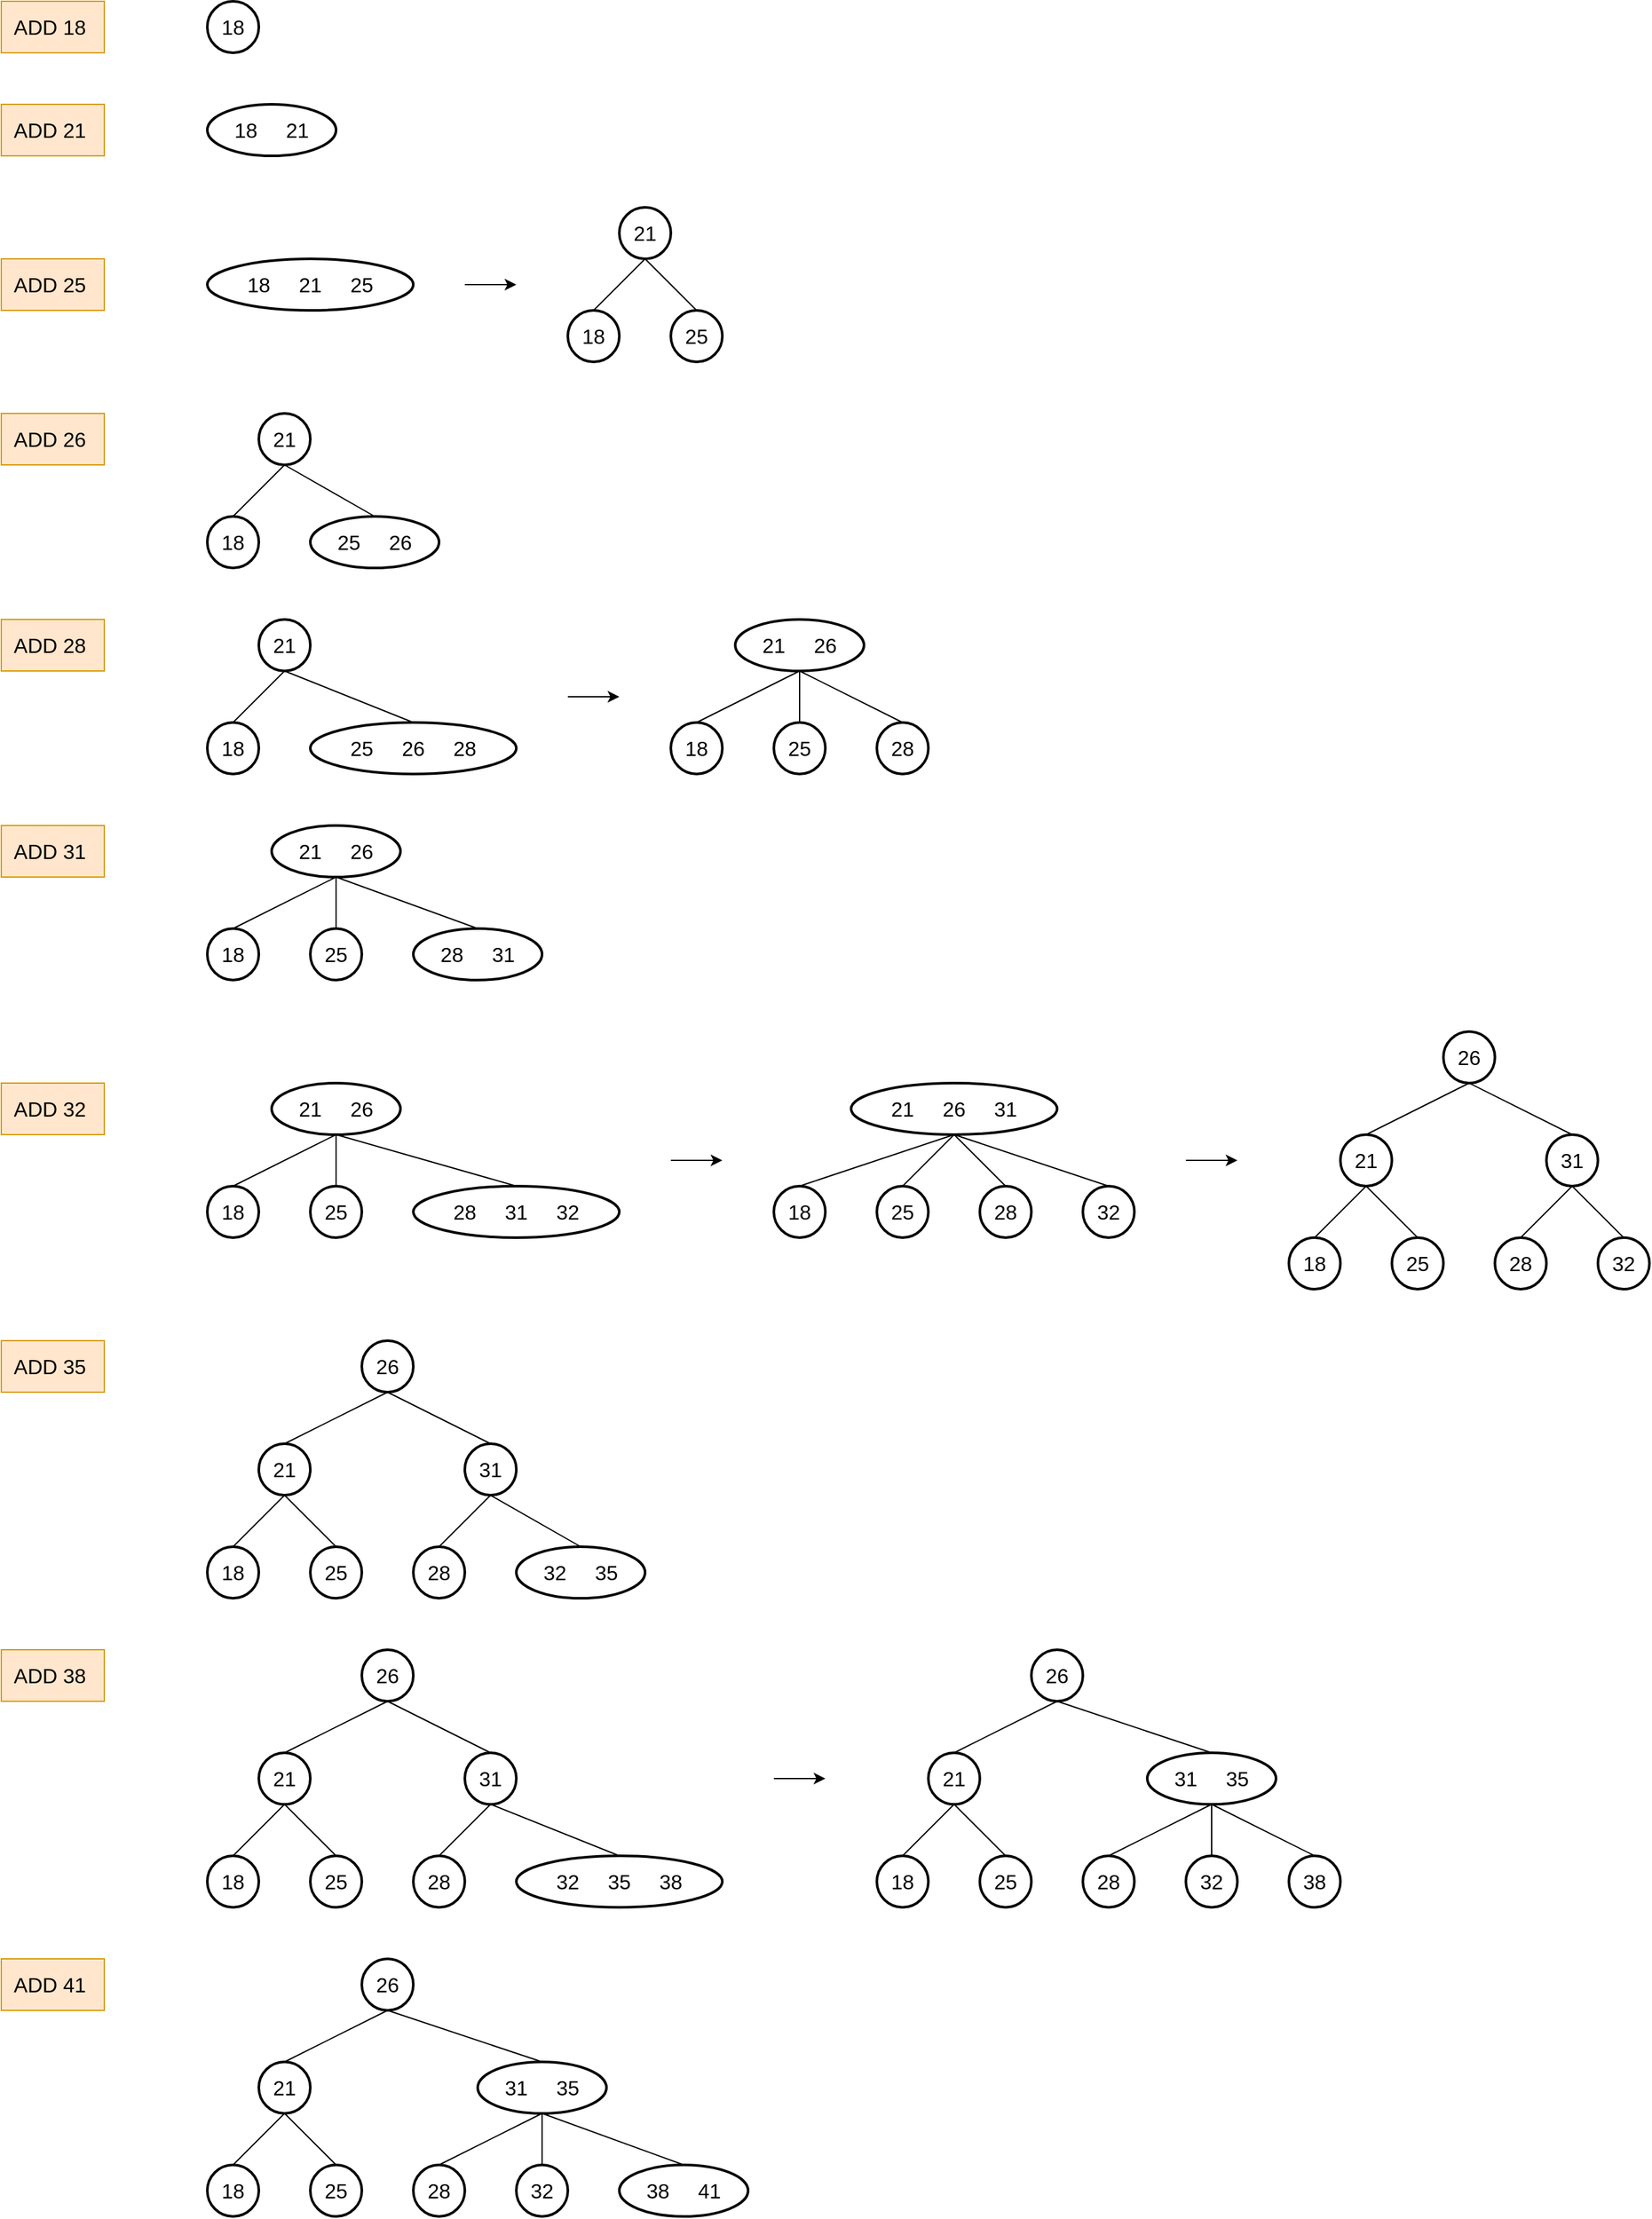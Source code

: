 <mxfile version="10.6.5" type="device"><diagram id="32oj4He7t5rE2V8cwPCU" name="Page-1"><mxGraphModel dx="1185" dy="679" grid="1" gridSize="10" guides="1" tooltips="1" connect="1" arrows="1" fold="1" page="1" pageScale="1" pageWidth="850" pageHeight="1100" math="0" shadow="0"><root><mxCell id="0"/><mxCell id="1" parent="0"/><mxCell id="2zjZDI-oLlEaG4J_gdMW-381" value="ADD 18&amp;nbsp;" style="text;html=1;strokeColor=#d79b00;fillColor=#ffe6cc;align=center;verticalAlign=middle;whiteSpace=wrap;rounded=0;fontSize=16;" vertex="1" parent="1"><mxGeometry x="40" y="40" width="80" height="40" as="geometry"/></mxCell><mxCell id="2zjZDI-oLlEaG4J_gdMW-383" value="18&lt;div style=&quot;text-align: center&quot;&gt;&lt;/div&gt;" style="ellipse;whiteSpace=wrap;html=1;strokeColor=#000000;strokeWidth=2;fillColor=none;fontSize=16;align=center;" vertex="1" parent="1"><mxGeometry x="200" y="40" width="40" height="40" as="geometry"/></mxCell><mxCell id="2zjZDI-oLlEaG4J_gdMW-384" value="ADD 21&amp;nbsp;" style="text;html=1;strokeColor=#d79b00;fillColor=#ffe6cc;align=center;verticalAlign=middle;whiteSpace=wrap;rounded=0;fontSize=16;" vertex="1" parent="1"><mxGeometry x="40" y="120" width="80" height="40" as="geometry"/></mxCell><mxCell id="2zjZDI-oLlEaG4J_gdMW-385" value="18&amp;nbsp; &amp;nbsp; &amp;nbsp;21&lt;div style=&quot;text-align: center&quot;&gt;&lt;/div&gt;" style="ellipse;whiteSpace=wrap;html=1;strokeColor=#000000;strokeWidth=2;fillColor=none;fontSize=16;align=center;" vertex="1" parent="1"><mxGeometry x="200" y="120" width="100" height="40" as="geometry"/></mxCell><mxCell id="2zjZDI-oLlEaG4J_gdMW-386" value="ADD 25&amp;nbsp;" style="text;html=1;strokeColor=#d79b00;fillColor=#ffe6cc;align=center;verticalAlign=middle;whiteSpace=wrap;rounded=0;fontSize=16;" vertex="1" parent="1"><mxGeometry x="40" y="240" width="80" height="40" as="geometry"/></mxCell><mxCell id="2zjZDI-oLlEaG4J_gdMW-387" value="18&amp;nbsp; &amp;nbsp; &amp;nbsp;21&amp;nbsp; &amp;nbsp; &amp;nbsp;25&lt;div style=&quot;text-align: center&quot;&gt;&lt;/div&gt;" style="ellipse;whiteSpace=wrap;html=1;strokeColor=#000000;strokeWidth=2;fillColor=none;fontSize=16;align=center;" vertex="1" parent="1"><mxGeometry x="200" y="240" width="160" height="40" as="geometry"/></mxCell><mxCell id="2zjZDI-oLlEaG4J_gdMW-388" value="21&lt;div style=&quot;text-align: center&quot;&gt;&lt;/div&gt;" style="ellipse;whiteSpace=wrap;html=1;strokeColor=#000000;strokeWidth=2;fillColor=none;fontSize=16;align=center;" vertex="1" parent="1"><mxGeometry x="520" y="200" width="40" height="40" as="geometry"/></mxCell><mxCell id="2zjZDI-oLlEaG4J_gdMW-390" value="" style="endArrow=none;html=1;fontSize=16;entryX=0.5;entryY=1;entryDx=0;entryDy=0;exitX=0.5;exitY=0;exitDx=0;exitDy=0;" edge="1" parent="1" source="2zjZDI-oLlEaG4J_gdMW-392" target="2zjZDI-oLlEaG4J_gdMW-388"><mxGeometry width="50" height="50" relative="1" as="geometry"><mxPoint x="500" y="260" as="sourcePoint"/><mxPoint x="90" y="300" as="targetPoint"/></mxGeometry></mxCell><mxCell id="2zjZDI-oLlEaG4J_gdMW-391" value="" style="endArrow=none;html=1;fontSize=16;entryX=0.5;entryY=1;entryDx=0;entryDy=0;exitX=0.5;exitY=0;exitDx=0;exitDy=0;" edge="1" parent="1" source="2zjZDI-oLlEaG4J_gdMW-395" target="2zjZDI-oLlEaG4J_gdMW-388"><mxGeometry width="50" height="50" relative="1" as="geometry"><mxPoint x="610" y="260" as="sourcePoint"/><mxPoint x="90" y="300" as="targetPoint"/></mxGeometry></mxCell><mxCell id="2zjZDI-oLlEaG4J_gdMW-392" value="18&lt;div style=&quot;text-align: center&quot;&gt;&lt;/div&gt;" style="ellipse;whiteSpace=wrap;html=1;strokeColor=#000000;strokeWidth=2;fillColor=none;fontSize=16;align=center;" vertex="1" parent="1"><mxGeometry x="480" y="280" width="40" height="40" as="geometry"/></mxCell><mxCell id="2zjZDI-oLlEaG4J_gdMW-395" value="25&lt;div style=&quot;text-align: center&quot;&gt;&lt;/div&gt;" style="ellipse;whiteSpace=wrap;html=1;strokeColor=#000000;strokeWidth=2;fillColor=none;fontSize=16;align=center;" vertex="1" parent="1"><mxGeometry x="560" y="280" width="40" height="40" as="geometry"/></mxCell><mxCell id="2zjZDI-oLlEaG4J_gdMW-397" value="" style="endArrow=classic;html=1;fontSize=16;" edge="1" parent="1"><mxGeometry width="50" height="50" relative="1" as="geometry"><mxPoint x="400" y="260" as="sourcePoint"/><mxPoint x="440" y="260" as="targetPoint"/></mxGeometry></mxCell><mxCell id="2zjZDI-oLlEaG4J_gdMW-398" value="ADD 26&amp;nbsp;" style="text;html=1;strokeColor=#d79b00;fillColor=#ffe6cc;align=center;verticalAlign=middle;whiteSpace=wrap;rounded=0;fontSize=16;" vertex="1" parent="1"><mxGeometry x="40" y="360" width="80" height="40" as="geometry"/></mxCell><mxCell id="2zjZDI-oLlEaG4J_gdMW-399" value="21&lt;div style=&quot;text-align: center&quot;&gt;&lt;/div&gt;" style="ellipse;whiteSpace=wrap;html=1;strokeColor=#000000;strokeWidth=2;fillColor=none;fontSize=16;align=center;" vertex="1" parent="1"><mxGeometry x="240" y="360" width="40" height="40" as="geometry"/></mxCell><mxCell id="2zjZDI-oLlEaG4J_gdMW-400" value="" style="endArrow=none;html=1;fontSize=16;entryX=0.5;entryY=1;entryDx=0;entryDy=0;exitX=0.5;exitY=0;exitDx=0;exitDy=0;" edge="1" parent="1" source="2zjZDI-oLlEaG4J_gdMW-402" target="2zjZDI-oLlEaG4J_gdMW-399"><mxGeometry width="50" height="50" relative="1" as="geometry"><mxPoint x="220" y="420" as="sourcePoint"/><mxPoint x="-190" y="460" as="targetPoint"/></mxGeometry></mxCell><mxCell id="2zjZDI-oLlEaG4J_gdMW-401" value="" style="endArrow=none;html=1;fontSize=16;entryX=0.5;entryY=1;entryDx=0;entryDy=0;exitX=0.5;exitY=0;exitDx=0;exitDy=0;" edge="1" parent="1" source="2zjZDI-oLlEaG4J_gdMW-403" target="2zjZDI-oLlEaG4J_gdMW-399"><mxGeometry width="50" height="50" relative="1" as="geometry"><mxPoint x="330" y="420" as="sourcePoint"/><mxPoint x="-190" y="460" as="targetPoint"/></mxGeometry></mxCell><mxCell id="2zjZDI-oLlEaG4J_gdMW-402" value="18&lt;div style=&quot;text-align: center&quot;&gt;&lt;/div&gt;" style="ellipse;whiteSpace=wrap;html=1;strokeColor=#000000;strokeWidth=2;fillColor=none;fontSize=16;align=center;" vertex="1" parent="1"><mxGeometry x="200" y="440" width="40" height="40" as="geometry"/></mxCell><mxCell id="2zjZDI-oLlEaG4J_gdMW-403" value="25&amp;nbsp; &amp;nbsp; &amp;nbsp;26&lt;div style=&quot;text-align: center&quot;&gt;&lt;/div&gt;" style="ellipse;whiteSpace=wrap;html=1;strokeColor=#000000;strokeWidth=2;fillColor=none;fontSize=16;align=center;" vertex="1" parent="1"><mxGeometry x="280" y="440" width="100" height="40" as="geometry"/></mxCell><mxCell id="2zjZDI-oLlEaG4J_gdMW-405" value="ADD 28&amp;nbsp;" style="text;html=1;strokeColor=#d79b00;fillColor=#ffe6cc;align=center;verticalAlign=middle;whiteSpace=wrap;rounded=0;fontSize=16;" vertex="1" parent="1"><mxGeometry x="40" y="520" width="80" height="40" as="geometry"/></mxCell><mxCell id="2zjZDI-oLlEaG4J_gdMW-406" value="21&lt;div style=&quot;text-align: center&quot;&gt;&lt;/div&gt;" style="ellipse;whiteSpace=wrap;html=1;strokeColor=#000000;strokeWidth=2;fillColor=none;fontSize=16;align=center;" vertex="1" parent="1"><mxGeometry x="240" y="520" width="40" height="40" as="geometry"/></mxCell><mxCell id="2zjZDI-oLlEaG4J_gdMW-407" value="" style="endArrow=none;html=1;fontSize=16;entryX=0.5;entryY=1;entryDx=0;entryDy=0;exitX=0.5;exitY=0;exitDx=0;exitDy=0;" edge="1" parent="1" source="2zjZDI-oLlEaG4J_gdMW-409" target="2zjZDI-oLlEaG4J_gdMW-406"><mxGeometry width="50" height="50" relative="1" as="geometry"><mxPoint x="220" y="580" as="sourcePoint"/><mxPoint x="-190" y="620" as="targetPoint"/></mxGeometry></mxCell><mxCell id="2zjZDI-oLlEaG4J_gdMW-408" value="" style="endArrow=none;html=1;fontSize=16;entryX=0.5;entryY=1;entryDx=0;entryDy=0;exitX=0.5;exitY=0;exitDx=0;exitDy=0;" edge="1" parent="1" source="2zjZDI-oLlEaG4J_gdMW-410" target="2zjZDI-oLlEaG4J_gdMW-406"><mxGeometry width="50" height="50" relative="1" as="geometry"><mxPoint x="330" y="580" as="sourcePoint"/><mxPoint x="-190" y="620" as="targetPoint"/></mxGeometry></mxCell><mxCell id="2zjZDI-oLlEaG4J_gdMW-409" value="18&lt;div style=&quot;text-align: center&quot;&gt;&lt;/div&gt;" style="ellipse;whiteSpace=wrap;html=1;strokeColor=#000000;strokeWidth=2;fillColor=none;fontSize=16;align=center;" vertex="1" parent="1"><mxGeometry x="200" y="600" width="40" height="40" as="geometry"/></mxCell><mxCell id="2zjZDI-oLlEaG4J_gdMW-410" value="25&amp;nbsp; &amp;nbsp; &amp;nbsp;26&amp;nbsp; &amp;nbsp; &amp;nbsp;28&lt;div style=&quot;text-align: center&quot;&gt;&lt;/div&gt;" style="ellipse;whiteSpace=wrap;html=1;strokeColor=#000000;strokeWidth=2;fillColor=none;fontSize=16;align=center;" vertex="1" parent="1"><mxGeometry x="280" y="600" width="160" height="40" as="geometry"/></mxCell><mxCell id="2zjZDI-oLlEaG4J_gdMW-411" value="" style="endArrow=classic;html=1;fontSize=16;" edge="1" parent="1"><mxGeometry width="50" height="50" relative="1" as="geometry"><mxPoint x="480" y="580" as="sourcePoint"/><mxPoint x="520" y="580" as="targetPoint"/></mxGeometry></mxCell><mxCell id="2zjZDI-oLlEaG4J_gdMW-412" value="21&amp;nbsp; &amp;nbsp; &amp;nbsp;26&lt;div style=&quot;text-align: center&quot;&gt;&lt;/div&gt;" style="ellipse;whiteSpace=wrap;html=1;strokeColor=#000000;strokeWidth=2;fillColor=none;fontSize=16;align=center;" vertex="1" parent="1"><mxGeometry x="250" y="680" width="100" height="40" as="geometry"/></mxCell><mxCell id="2zjZDI-oLlEaG4J_gdMW-417" value="25&lt;div style=&quot;text-align: center&quot;&gt;&lt;/div&gt;" style="ellipse;whiteSpace=wrap;html=1;strokeColor=#000000;strokeWidth=2;fillColor=none;fontSize=16;align=center;" vertex="1" parent="1"><mxGeometry x="280" y="760" width="40" height="40" as="geometry"/></mxCell><mxCell id="2zjZDI-oLlEaG4J_gdMW-413" value="" style="endArrow=none;html=1;fontSize=16;entryX=0.5;entryY=1;entryDx=0;entryDy=0;exitX=0.5;exitY=0;exitDx=0;exitDy=0;" edge="1" parent="1" source="2zjZDI-oLlEaG4J_gdMW-415" target="2zjZDI-oLlEaG4J_gdMW-412"><mxGeometry width="50" height="50" relative="1" as="geometry"><mxPoint x="220" y="740" as="sourcePoint"/><mxPoint x="-190" y="780" as="targetPoint"/></mxGeometry></mxCell><mxCell id="2zjZDI-oLlEaG4J_gdMW-414" value="" style="endArrow=none;html=1;fontSize=16;entryX=0.5;entryY=1;entryDx=0;entryDy=0;exitX=0.5;exitY=0;exitDx=0;exitDy=0;" edge="1" parent="1" source="2zjZDI-oLlEaG4J_gdMW-416" target="2zjZDI-oLlEaG4J_gdMW-412"><mxGeometry width="50" height="50" relative="1" as="geometry"><mxPoint x="330" y="740" as="sourcePoint"/><mxPoint x="-190" y="780" as="targetPoint"/></mxGeometry></mxCell><mxCell id="2zjZDI-oLlEaG4J_gdMW-415" value="18&lt;div style=&quot;text-align: center&quot;&gt;&lt;/div&gt;" style="ellipse;whiteSpace=wrap;html=1;strokeColor=#000000;strokeWidth=2;fillColor=none;fontSize=16;align=center;" vertex="1" parent="1"><mxGeometry x="200" y="760" width="40" height="40" as="geometry"/></mxCell><mxCell id="2zjZDI-oLlEaG4J_gdMW-416" value="28&amp;nbsp; &amp;nbsp; &amp;nbsp;31&lt;div style=&quot;text-align: center&quot;&gt;&lt;/div&gt;" style="ellipse;whiteSpace=wrap;html=1;strokeColor=#000000;strokeWidth=2;fillColor=none;fontSize=16;align=center;" vertex="1" parent="1"><mxGeometry x="360" y="760" width="100" height="40" as="geometry"/></mxCell><mxCell id="2zjZDI-oLlEaG4J_gdMW-421" value="" style="endArrow=none;html=1;fontSize=16;entryX=0.5;entryY=1;entryDx=0;entryDy=0;exitX=0.5;exitY=0;exitDx=0;exitDy=0;" edge="1" parent="1" source="2zjZDI-oLlEaG4J_gdMW-417" target="2zjZDI-oLlEaG4J_gdMW-412"><mxGeometry width="50" height="50" relative="1" as="geometry"><mxPoint x="280" y="760" as="sourcePoint"/><mxPoint x="305" y="735" as="targetPoint"/></mxGeometry></mxCell><mxCell id="2zjZDI-oLlEaG4J_gdMW-422" value="ADD 31&amp;nbsp;" style="text;html=1;strokeColor=#d79b00;fillColor=#ffe6cc;align=center;verticalAlign=middle;whiteSpace=wrap;rounded=0;fontSize=16;" vertex="1" parent="1"><mxGeometry x="40" y="680" width="80" height="40" as="geometry"/></mxCell><mxCell id="2zjZDI-oLlEaG4J_gdMW-423" value="ADD 32&amp;nbsp;" style="text;html=1;strokeColor=#d79b00;fillColor=#ffe6cc;align=center;verticalAlign=middle;whiteSpace=wrap;rounded=0;fontSize=16;" vertex="1" parent="1"><mxGeometry x="40" y="880" width="80" height="40" as="geometry"/></mxCell><mxCell id="2zjZDI-oLlEaG4J_gdMW-424" value="21&amp;nbsp; &amp;nbsp; &amp;nbsp;26&lt;div style=&quot;text-align: center&quot;&gt;&lt;/div&gt;" style="ellipse;whiteSpace=wrap;html=1;strokeColor=#000000;strokeWidth=2;fillColor=none;fontSize=16;align=center;" vertex="1" parent="1"><mxGeometry x="250" y="880" width="100" height="40" as="geometry"/></mxCell><mxCell id="2zjZDI-oLlEaG4J_gdMW-425" value="25&lt;div style=&quot;text-align: center&quot;&gt;&lt;/div&gt;" style="ellipse;whiteSpace=wrap;html=1;strokeColor=#000000;strokeWidth=2;fillColor=none;fontSize=16;align=center;" vertex="1" parent="1"><mxGeometry x="280" y="960" width="40" height="40" as="geometry"/></mxCell><mxCell id="2zjZDI-oLlEaG4J_gdMW-426" value="" style="endArrow=none;html=1;fontSize=16;entryX=0.5;entryY=1;entryDx=0;entryDy=0;exitX=0.5;exitY=0;exitDx=0;exitDy=0;" edge="1" parent="1" source="2zjZDI-oLlEaG4J_gdMW-428" target="2zjZDI-oLlEaG4J_gdMW-424"><mxGeometry width="50" height="50" relative="1" as="geometry"><mxPoint x="220" y="940" as="sourcePoint"/><mxPoint x="-190" y="980" as="targetPoint"/></mxGeometry></mxCell><mxCell id="2zjZDI-oLlEaG4J_gdMW-427" value="" style="endArrow=none;html=1;fontSize=16;entryX=0.5;entryY=1;entryDx=0;entryDy=0;exitX=0.5;exitY=0;exitDx=0;exitDy=0;" edge="1" parent="1" source="2zjZDI-oLlEaG4J_gdMW-429" target="2zjZDI-oLlEaG4J_gdMW-424"><mxGeometry width="50" height="50" relative="1" as="geometry"><mxPoint x="330" y="940" as="sourcePoint"/><mxPoint x="-190" y="980" as="targetPoint"/></mxGeometry></mxCell><mxCell id="2zjZDI-oLlEaG4J_gdMW-428" value="18&lt;div style=&quot;text-align: center&quot;&gt;&lt;/div&gt;" style="ellipse;whiteSpace=wrap;html=1;strokeColor=#000000;strokeWidth=2;fillColor=none;fontSize=16;align=center;" vertex="1" parent="1"><mxGeometry x="200" y="960" width="40" height="40" as="geometry"/></mxCell><mxCell id="2zjZDI-oLlEaG4J_gdMW-429" value="28&amp;nbsp; &amp;nbsp; &amp;nbsp;31&amp;nbsp; &amp;nbsp; &amp;nbsp;32&lt;div style=&quot;text-align: center&quot;&gt;&lt;/div&gt;" style="ellipse;whiteSpace=wrap;html=1;strokeColor=#000000;strokeWidth=2;fillColor=none;fontSize=16;align=center;" vertex="1" parent="1"><mxGeometry x="360" y="960" width="160" height="40" as="geometry"/></mxCell><mxCell id="2zjZDI-oLlEaG4J_gdMW-430" value="" style="endArrow=none;html=1;fontSize=16;entryX=0.5;entryY=1;entryDx=0;entryDy=0;exitX=0.5;exitY=0;exitDx=0;exitDy=0;" edge="1" parent="1" source="2zjZDI-oLlEaG4J_gdMW-425" target="2zjZDI-oLlEaG4J_gdMW-424"><mxGeometry width="50" height="50" relative="1" as="geometry"><mxPoint x="280" y="960" as="sourcePoint"/><mxPoint x="305" y="935" as="targetPoint"/></mxGeometry></mxCell><mxCell id="2zjZDI-oLlEaG4J_gdMW-431" value="" style="endArrow=classic;html=1;fontSize=16;" edge="1" parent="1"><mxGeometry width="50" height="50" relative="1" as="geometry"><mxPoint x="560" y="940" as="sourcePoint"/><mxPoint x="600" y="940" as="targetPoint"/></mxGeometry></mxCell><mxCell id="2zjZDI-oLlEaG4J_gdMW-432" value="21&amp;nbsp; &amp;nbsp; &amp;nbsp;26&amp;nbsp; &amp;nbsp; &amp;nbsp;31&lt;div style=&quot;text-align: center&quot;&gt;&lt;/div&gt;" style="ellipse;whiteSpace=wrap;html=1;strokeColor=#000000;strokeWidth=2;fillColor=none;fontSize=16;align=center;" vertex="1" parent="1"><mxGeometry x="700" y="880" width="160" height="40" as="geometry"/></mxCell><mxCell id="2zjZDI-oLlEaG4J_gdMW-433" value="25&lt;div style=&quot;text-align: center&quot;&gt;&lt;/div&gt;" style="ellipse;whiteSpace=wrap;html=1;strokeColor=#000000;strokeWidth=2;fillColor=none;fontSize=16;align=center;" vertex="1" parent="1"><mxGeometry x="720" y="960" width="40" height="40" as="geometry"/></mxCell><mxCell id="2zjZDI-oLlEaG4J_gdMW-434" value="" style="endArrow=none;html=1;fontSize=16;entryX=0.5;entryY=1;entryDx=0;entryDy=0;exitX=0.5;exitY=0;exitDx=0;exitDy=0;" edge="1" parent="1" source="2zjZDI-oLlEaG4J_gdMW-436" target="2zjZDI-oLlEaG4J_gdMW-432"><mxGeometry width="50" height="50" relative="1" as="geometry"><mxPoint x="660" y="940" as="sourcePoint"/><mxPoint x="250" y="980" as="targetPoint"/></mxGeometry></mxCell><mxCell id="2zjZDI-oLlEaG4J_gdMW-435" value="" style="endArrow=none;html=1;fontSize=16;entryX=0.5;entryY=1;entryDx=0;entryDy=0;exitX=0.5;exitY=0;exitDx=0;exitDy=0;" edge="1" parent="1" source="2zjZDI-oLlEaG4J_gdMW-437" target="2zjZDI-oLlEaG4J_gdMW-432"><mxGeometry width="50" height="50" relative="1" as="geometry"><mxPoint x="770" y="940" as="sourcePoint"/><mxPoint x="250" y="980" as="targetPoint"/></mxGeometry></mxCell><mxCell id="2zjZDI-oLlEaG4J_gdMW-436" value="18&lt;div style=&quot;text-align: center&quot;&gt;&lt;/div&gt;" style="ellipse;whiteSpace=wrap;html=1;strokeColor=#000000;strokeWidth=2;fillColor=none;fontSize=16;align=center;" vertex="1" parent="1"><mxGeometry x="640" y="960" width="40" height="40" as="geometry"/></mxCell><mxCell id="2zjZDI-oLlEaG4J_gdMW-437" value="28&lt;div style=&quot;text-align: center&quot;&gt;&lt;/div&gt;" style="ellipse;whiteSpace=wrap;html=1;strokeColor=#000000;strokeWidth=2;fillColor=none;fontSize=16;align=center;" vertex="1" parent="1"><mxGeometry x="800" y="960" width="40" height="40" as="geometry"/></mxCell><mxCell id="2zjZDI-oLlEaG4J_gdMW-438" value="" style="endArrow=none;html=1;fontSize=16;entryX=0.5;entryY=1;entryDx=0;entryDy=0;exitX=0.5;exitY=0;exitDx=0;exitDy=0;" edge="1" parent="1" source="2zjZDI-oLlEaG4J_gdMW-433" target="2zjZDI-oLlEaG4J_gdMW-432"><mxGeometry width="50" height="50" relative="1" as="geometry"><mxPoint x="720" y="960" as="sourcePoint"/><mxPoint x="745" y="935" as="targetPoint"/></mxGeometry></mxCell><mxCell id="2zjZDI-oLlEaG4J_gdMW-439" value="32&lt;div style=&quot;text-align: center&quot;&gt;&lt;/div&gt;" style="ellipse;whiteSpace=wrap;html=1;strokeColor=#000000;strokeWidth=2;fillColor=none;fontSize=16;align=center;" vertex="1" parent="1"><mxGeometry x="880" y="960" width="40" height="40" as="geometry"/></mxCell><mxCell id="2zjZDI-oLlEaG4J_gdMW-440" value="" style="endArrow=none;html=1;fontSize=16;entryX=0.5;entryY=1;entryDx=0;entryDy=0;exitX=0.5;exitY=0;exitDx=0;exitDy=0;" edge="1" parent="1" source="2zjZDI-oLlEaG4J_gdMW-439" target="2zjZDI-oLlEaG4J_gdMW-432"><mxGeometry width="50" height="50" relative="1" as="geometry"><mxPoint x="40" y="1070" as="sourcePoint"/><mxPoint x="90" y="1020" as="targetPoint"/></mxGeometry></mxCell><mxCell id="2zjZDI-oLlEaG4J_gdMW-441" value="21&amp;nbsp; &amp;nbsp; &amp;nbsp;26&lt;div style=&quot;text-align: center&quot;&gt;&lt;/div&gt;" style="ellipse;whiteSpace=wrap;html=1;strokeColor=#000000;strokeWidth=2;fillColor=none;fontSize=16;align=center;" vertex="1" parent="1"><mxGeometry x="610" y="520" width="100" height="40" as="geometry"/></mxCell><mxCell id="2zjZDI-oLlEaG4J_gdMW-442" value="25&lt;div style=&quot;text-align: center&quot;&gt;&lt;/div&gt;" style="ellipse;whiteSpace=wrap;html=1;strokeColor=#000000;strokeWidth=2;fillColor=none;fontSize=16;align=center;" vertex="1" parent="1"><mxGeometry x="640" y="600" width="40" height="40" as="geometry"/></mxCell><mxCell id="2zjZDI-oLlEaG4J_gdMW-443" value="" style="endArrow=none;html=1;fontSize=16;entryX=0.5;entryY=1;entryDx=0;entryDy=0;exitX=0.5;exitY=0;exitDx=0;exitDy=0;" edge="1" parent="1" source="2zjZDI-oLlEaG4J_gdMW-445" target="2zjZDI-oLlEaG4J_gdMW-441"><mxGeometry width="50" height="50" relative="1" as="geometry"><mxPoint x="580" y="580" as="sourcePoint"/><mxPoint x="170" y="620" as="targetPoint"/></mxGeometry></mxCell><mxCell id="2zjZDI-oLlEaG4J_gdMW-444" value="" style="endArrow=none;html=1;fontSize=16;entryX=0.5;entryY=1;entryDx=0;entryDy=0;exitX=0.5;exitY=0;exitDx=0;exitDy=0;" edge="1" parent="1" source="2zjZDI-oLlEaG4J_gdMW-446" target="2zjZDI-oLlEaG4J_gdMW-441"><mxGeometry width="50" height="50" relative="1" as="geometry"><mxPoint x="690" y="580" as="sourcePoint"/><mxPoint x="170" y="620" as="targetPoint"/></mxGeometry></mxCell><mxCell id="2zjZDI-oLlEaG4J_gdMW-445" value="18&lt;div style=&quot;text-align: center&quot;&gt;&lt;/div&gt;" style="ellipse;whiteSpace=wrap;html=1;strokeColor=#000000;strokeWidth=2;fillColor=none;fontSize=16;align=center;" vertex="1" parent="1"><mxGeometry x="560" y="600" width="40" height="40" as="geometry"/></mxCell><mxCell id="2zjZDI-oLlEaG4J_gdMW-446" value="28&lt;div style=&quot;text-align: center&quot;&gt;&lt;/div&gt;" style="ellipse;whiteSpace=wrap;html=1;strokeColor=#000000;strokeWidth=2;fillColor=none;fontSize=16;align=center;" vertex="1" parent="1"><mxGeometry x="720" y="600" width="40" height="40" as="geometry"/></mxCell><mxCell id="2zjZDI-oLlEaG4J_gdMW-447" value="" style="endArrow=none;html=1;fontSize=16;entryX=0.5;entryY=1;entryDx=0;entryDy=0;exitX=0.5;exitY=0;exitDx=0;exitDy=0;" edge="1" parent="1" source="2zjZDI-oLlEaG4J_gdMW-442" target="2zjZDI-oLlEaG4J_gdMW-441"><mxGeometry width="50" height="50" relative="1" as="geometry"><mxPoint x="640" y="600" as="sourcePoint"/><mxPoint x="665" y="575" as="targetPoint"/></mxGeometry></mxCell><mxCell id="2zjZDI-oLlEaG4J_gdMW-448" value="21&lt;div style=&quot;text-align: center&quot;&gt;&lt;/div&gt;" style="ellipse;whiteSpace=wrap;html=1;strokeColor=#000000;strokeWidth=2;fillColor=none;fontSize=16;align=center;" vertex="1" parent="1"><mxGeometry x="1080" y="920" width="40" height="40" as="geometry"/></mxCell><mxCell id="2zjZDI-oLlEaG4J_gdMW-449" value="25&lt;div style=&quot;text-align: center&quot;&gt;&lt;/div&gt;" style="ellipse;whiteSpace=wrap;html=1;strokeColor=#000000;strokeWidth=2;fillColor=none;fontSize=16;align=center;" vertex="1" parent="1"><mxGeometry x="1120" y="1000" width="40" height="40" as="geometry"/></mxCell><mxCell id="2zjZDI-oLlEaG4J_gdMW-450" value="" style="endArrow=none;html=1;fontSize=16;entryX=0.5;entryY=1;entryDx=0;entryDy=0;exitX=0.5;exitY=0;exitDx=0;exitDy=0;" edge="1" parent="1" source="2zjZDI-oLlEaG4J_gdMW-452" target="2zjZDI-oLlEaG4J_gdMW-448"><mxGeometry width="50" height="50" relative="1" as="geometry"><mxPoint x="1060" y="980" as="sourcePoint"/><mxPoint x="650" y="1020" as="targetPoint"/></mxGeometry></mxCell><mxCell id="2zjZDI-oLlEaG4J_gdMW-451" value="" style="endArrow=none;html=1;fontSize=16;entryX=0.5;entryY=1;entryDx=0;entryDy=0;exitX=0.5;exitY=0;exitDx=0;exitDy=0;" edge="1" parent="1" source="2zjZDI-oLlEaG4J_gdMW-453" target="2zjZDI-oLlEaG4J_gdMW-458"><mxGeometry width="50" height="50" relative="1" as="geometry"><mxPoint x="1170" y="980" as="sourcePoint"/><mxPoint x="650" y="1020" as="targetPoint"/></mxGeometry></mxCell><mxCell id="2zjZDI-oLlEaG4J_gdMW-452" value="18&lt;div style=&quot;text-align: center&quot;&gt;&lt;/div&gt;" style="ellipse;whiteSpace=wrap;html=1;strokeColor=#000000;strokeWidth=2;fillColor=none;fontSize=16;align=center;" vertex="1" parent="1"><mxGeometry x="1040" y="1000" width="40" height="40" as="geometry"/></mxCell><mxCell id="2zjZDI-oLlEaG4J_gdMW-453" value="28&lt;div style=&quot;text-align: center&quot;&gt;&lt;/div&gt;" style="ellipse;whiteSpace=wrap;html=1;strokeColor=#000000;strokeWidth=2;fillColor=none;fontSize=16;align=center;" vertex="1" parent="1"><mxGeometry x="1200" y="1000" width="40" height="40" as="geometry"/></mxCell><mxCell id="2zjZDI-oLlEaG4J_gdMW-454" value="" style="endArrow=none;html=1;fontSize=16;entryX=0.5;entryY=1;entryDx=0;entryDy=0;exitX=0.5;exitY=0;exitDx=0;exitDy=0;" edge="1" parent="1" source="2zjZDI-oLlEaG4J_gdMW-449" target="2zjZDI-oLlEaG4J_gdMW-448"><mxGeometry width="50" height="50" relative="1" as="geometry"><mxPoint x="1120" y="1000" as="sourcePoint"/><mxPoint x="1145" y="975" as="targetPoint"/></mxGeometry></mxCell><mxCell id="2zjZDI-oLlEaG4J_gdMW-455" value="32&lt;div style=&quot;text-align: center&quot;&gt;&lt;/div&gt;" style="ellipse;whiteSpace=wrap;html=1;strokeColor=#000000;strokeWidth=2;fillColor=none;fontSize=16;align=center;" vertex="1" parent="1"><mxGeometry x="1280" y="1000" width="40" height="40" as="geometry"/></mxCell><mxCell id="2zjZDI-oLlEaG4J_gdMW-456" value="" style="endArrow=none;html=1;fontSize=16;entryX=0.5;entryY=1;entryDx=0;entryDy=0;exitX=0.5;exitY=0;exitDx=0;exitDy=0;" edge="1" parent="1" source="2zjZDI-oLlEaG4J_gdMW-455" target="2zjZDI-oLlEaG4J_gdMW-458"><mxGeometry width="50" height="50" relative="1" as="geometry"><mxPoint x="440" y="1110" as="sourcePoint"/><mxPoint x="490" y="1060" as="targetPoint"/></mxGeometry></mxCell><mxCell id="2zjZDI-oLlEaG4J_gdMW-457" value="26&lt;div style=&quot;text-align: center&quot;&gt;&lt;/div&gt;" style="ellipse;whiteSpace=wrap;html=1;strokeColor=#000000;strokeWidth=2;fillColor=none;fontSize=16;align=center;" vertex="1" parent="1"><mxGeometry x="1160" y="840" width="40" height="40" as="geometry"/></mxCell><mxCell id="2zjZDI-oLlEaG4J_gdMW-458" value="31&lt;div style=&quot;text-align: center&quot;&gt;&lt;/div&gt;" style="ellipse;whiteSpace=wrap;html=1;strokeColor=#000000;strokeWidth=2;fillColor=none;fontSize=16;align=center;" vertex="1" parent="1"><mxGeometry x="1240" y="920" width="40" height="40" as="geometry"/></mxCell><mxCell id="2zjZDI-oLlEaG4J_gdMW-459" value="" style="endArrow=none;html=1;fontSize=16;entryX=0.5;entryY=1;entryDx=0;entryDy=0;exitX=0.5;exitY=0;exitDx=0;exitDy=0;" edge="1" parent="1" source="2zjZDI-oLlEaG4J_gdMW-448" target="2zjZDI-oLlEaG4J_gdMW-457"><mxGeometry width="50" height="50" relative="1" as="geometry"><mxPoint x="1070" y="1010" as="sourcePoint"/><mxPoint x="1110" y="970" as="targetPoint"/></mxGeometry></mxCell><mxCell id="2zjZDI-oLlEaG4J_gdMW-461" value="" style="endArrow=none;html=1;fontSize=16;entryX=0.5;entryY=1;entryDx=0;entryDy=0;exitX=0.5;exitY=0;exitDx=0;exitDy=0;" edge="1" parent="1" source="2zjZDI-oLlEaG4J_gdMW-458" target="2zjZDI-oLlEaG4J_gdMW-457"><mxGeometry width="50" height="50" relative="1" as="geometry"><mxPoint x="1310" y="1010" as="sourcePoint"/><mxPoint x="1270" y="970" as="targetPoint"/></mxGeometry></mxCell><mxCell id="2zjZDI-oLlEaG4J_gdMW-462" value="" style="endArrow=classic;html=1;fontSize=16;" edge="1" parent="1"><mxGeometry width="50" height="50" relative="1" as="geometry"><mxPoint x="960" y="940" as="sourcePoint"/><mxPoint x="1000" y="940" as="targetPoint"/></mxGeometry></mxCell><mxCell id="2zjZDI-oLlEaG4J_gdMW-463" value="ADD 35&amp;nbsp;" style="text;html=1;strokeColor=#d79b00;fillColor=#ffe6cc;align=center;verticalAlign=middle;whiteSpace=wrap;rounded=0;fontSize=16;" vertex="1" parent="1"><mxGeometry x="40" y="1080" width="80" height="40" as="geometry"/></mxCell><mxCell id="2zjZDI-oLlEaG4J_gdMW-464" value="21&lt;div style=&quot;text-align: center&quot;&gt;&lt;/div&gt;" style="ellipse;whiteSpace=wrap;html=1;strokeColor=#000000;strokeWidth=2;fillColor=none;fontSize=16;align=center;" vertex="1" parent="1"><mxGeometry x="240" y="1160" width="40" height="40" as="geometry"/></mxCell><mxCell id="2zjZDI-oLlEaG4J_gdMW-465" value="25&lt;div style=&quot;text-align: center&quot;&gt;&lt;/div&gt;" style="ellipse;whiteSpace=wrap;html=1;strokeColor=#000000;strokeWidth=2;fillColor=none;fontSize=16;align=center;" vertex="1" parent="1"><mxGeometry x="280" y="1240" width="40" height="40" as="geometry"/></mxCell><mxCell id="2zjZDI-oLlEaG4J_gdMW-466" value="" style="endArrow=none;html=1;fontSize=16;entryX=0.5;entryY=1;entryDx=0;entryDy=0;exitX=0.5;exitY=0;exitDx=0;exitDy=0;" edge="1" parent="1" source="2zjZDI-oLlEaG4J_gdMW-468" target="2zjZDI-oLlEaG4J_gdMW-464"><mxGeometry width="50" height="50" relative="1" as="geometry"><mxPoint x="220" y="1220" as="sourcePoint"/><mxPoint x="-190" y="1260" as="targetPoint"/></mxGeometry></mxCell><mxCell id="2zjZDI-oLlEaG4J_gdMW-467" value="" style="endArrow=none;html=1;fontSize=16;entryX=0.5;entryY=1;entryDx=0;entryDy=0;exitX=0.5;exitY=0;exitDx=0;exitDy=0;" edge="1" parent="1" source="2zjZDI-oLlEaG4J_gdMW-469" target="2zjZDI-oLlEaG4J_gdMW-474"><mxGeometry width="50" height="50" relative="1" as="geometry"><mxPoint x="330" y="1220" as="sourcePoint"/><mxPoint x="-190" y="1260" as="targetPoint"/></mxGeometry></mxCell><mxCell id="2zjZDI-oLlEaG4J_gdMW-468" value="18&lt;div style=&quot;text-align: center&quot;&gt;&lt;/div&gt;" style="ellipse;whiteSpace=wrap;html=1;strokeColor=#000000;strokeWidth=2;fillColor=none;fontSize=16;align=center;" vertex="1" parent="1"><mxGeometry x="200" y="1240" width="40" height="40" as="geometry"/></mxCell><mxCell id="2zjZDI-oLlEaG4J_gdMW-469" value="28&lt;div style=&quot;text-align: center&quot;&gt;&lt;/div&gt;" style="ellipse;whiteSpace=wrap;html=1;strokeColor=#000000;strokeWidth=2;fillColor=none;fontSize=16;align=center;" vertex="1" parent="1"><mxGeometry x="360" y="1240" width="40" height="40" as="geometry"/></mxCell><mxCell id="2zjZDI-oLlEaG4J_gdMW-470" value="" style="endArrow=none;html=1;fontSize=16;entryX=0.5;entryY=1;entryDx=0;entryDy=0;exitX=0.5;exitY=0;exitDx=0;exitDy=0;" edge="1" parent="1" source="2zjZDI-oLlEaG4J_gdMW-465" target="2zjZDI-oLlEaG4J_gdMW-464"><mxGeometry width="50" height="50" relative="1" as="geometry"><mxPoint x="280" y="1240" as="sourcePoint"/><mxPoint x="305" y="1215" as="targetPoint"/></mxGeometry></mxCell><mxCell id="2zjZDI-oLlEaG4J_gdMW-471" value="32&amp;nbsp; &amp;nbsp; &amp;nbsp;35&lt;div style=&quot;text-align: center&quot;&gt;&lt;/div&gt;" style="ellipse;whiteSpace=wrap;html=1;strokeColor=#000000;strokeWidth=2;fillColor=none;fontSize=16;align=center;" vertex="1" parent="1"><mxGeometry x="440" y="1240" width="100" height="40" as="geometry"/></mxCell><mxCell id="2zjZDI-oLlEaG4J_gdMW-472" value="" style="endArrow=none;html=1;fontSize=16;entryX=0.5;entryY=1;entryDx=0;entryDy=0;exitX=0.5;exitY=0;exitDx=0;exitDy=0;" edge="1" parent="1" source="2zjZDI-oLlEaG4J_gdMW-471" target="2zjZDI-oLlEaG4J_gdMW-474"><mxGeometry width="50" height="50" relative="1" as="geometry"><mxPoint x="-400" y="1350" as="sourcePoint"/><mxPoint x="-350" y="1300" as="targetPoint"/></mxGeometry></mxCell><mxCell id="2zjZDI-oLlEaG4J_gdMW-473" value="26&lt;div style=&quot;text-align: center&quot;&gt;&lt;/div&gt;" style="ellipse;whiteSpace=wrap;html=1;strokeColor=#000000;strokeWidth=2;fillColor=none;fontSize=16;align=center;" vertex="1" parent="1"><mxGeometry x="320" y="1080" width="40" height="40" as="geometry"/></mxCell><mxCell id="2zjZDI-oLlEaG4J_gdMW-474" value="31&lt;div style=&quot;text-align: center&quot;&gt;&lt;/div&gt;" style="ellipse;whiteSpace=wrap;html=1;strokeColor=#000000;strokeWidth=2;fillColor=none;fontSize=16;align=center;" vertex="1" parent="1"><mxGeometry x="400" y="1160" width="40" height="40" as="geometry"/></mxCell><mxCell id="2zjZDI-oLlEaG4J_gdMW-475" value="" style="endArrow=none;html=1;fontSize=16;entryX=0.5;entryY=1;entryDx=0;entryDy=0;exitX=0.5;exitY=0;exitDx=0;exitDy=0;" edge="1" parent="1" source="2zjZDI-oLlEaG4J_gdMW-464" target="2zjZDI-oLlEaG4J_gdMW-473"><mxGeometry width="50" height="50" relative="1" as="geometry"><mxPoint x="230" y="1250" as="sourcePoint"/><mxPoint x="270" y="1210" as="targetPoint"/></mxGeometry></mxCell><mxCell id="2zjZDI-oLlEaG4J_gdMW-476" value="" style="endArrow=none;html=1;fontSize=16;entryX=0.5;entryY=1;entryDx=0;entryDy=0;exitX=0.5;exitY=0;exitDx=0;exitDy=0;" edge="1" parent="1" source="2zjZDI-oLlEaG4J_gdMW-474" target="2zjZDI-oLlEaG4J_gdMW-473"><mxGeometry width="50" height="50" relative="1" as="geometry"><mxPoint x="470" y="1250" as="sourcePoint"/><mxPoint x="430" y="1210" as="targetPoint"/></mxGeometry></mxCell><mxCell id="2zjZDI-oLlEaG4J_gdMW-477" value="ADD 38&amp;nbsp;" style="text;html=1;strokeColor=#d79b00;fillColor=#ffe6cc;align=center;verticalAlign=middle;whiteSpace=wrap;rounded=0;fontSize=16;" vertex="1" parent="1"><mxGeometry x="40" y="1320" width="80" height="40" as="geometry"/></mxCell><mxCell id="2zjZDI-oLlEaG4J_gdMW-478" value="21&lt;div style=&quot;text-align: center&quot;&gt;&lt;/div&gt;" style="ellipse;whiteSpace=wrap;html=1;strokeColor=#000000;strokeWidth=2;fillColor=none;fontSize=16;align=center;" vertex="1" parent="1"><mxGeometry x="240" y="1400" width="40" height="40" as="geometry"/></mxCell><mxCell id="2zjZDI-oLlEaG4J_gdMW-479" value="25&lt;div style=&quot;text-align: center&quot;&gt;&lt;/div&gt;" style="ellipse;whiteSpace=wrap;html=1;strokeColor=#000000;strokeWidth=2;fillColor=none;fontSize=16;align=center;" vertex="1" parent="1"><mxGeometry x="280" y="1480" width="40" height="40" as="geometry"/></mxCell><mxCell id="2zjZDI-oLlEaG4J_gdMW-480" value="" style="endArrow=none;html=1;fontSize=16;entryX=0.5;entryY=1;entryDx=0;entryDy=0;exitX=0.5;exitY=0;exitDx=0;exitDy=0;" edge="1" parent="1" source="2zjZDI-oLlEaG4J_gdMW-482" target="2zjZDI-oLlEaG4J_gdMW-478"><mxGeometry width="50" height="50" relative="1" as="geometry"><mxPoint x="220" y="1460" as="sourcePoint"/><mxPoint x="-190" y="1500" as="targetPoint"/></mxGeometry></mxCell><mxCell id="2zjZDI-oLlEaG4J_gdMW-481" value="" style="endArrow=none;html=1;fontSize=16;entryX=0.5;entryY=1;entryDx=0;entryDy=0;exitX=0.5;exitY=0;exitDx=0;exitDy=0;" edge="1" parent="1" source="2zjZDI-oLlEaG4J_gdMW-483" target="2zjZDI-oLlEaG4J_gdMW-488"><mxGeometry width="50" height="50" relative="1" as="geometry"><mxPoint x="330" y="1460" as="sourcePoint"/><mxPoint x="-190" y="1500" as="targetPoint"/></mxGeometry></mxCell><mxCell id="2zjZDI-oLlEaG4J_gdMW-482" value="18&lt;div style=&quot;text-align: center&quot;&gt;&lt;/div&gt;" style="ellipse;whiteSpace=wrap;html=1;strokeColor=#000000;strokeWidth=2;fillColor=none;fontSize=16;align=center;" vertex="1" parent="1"><mxGeometry x="200" y="1480" width="40" height="40" as="geometry"/></mxCell><mxCell id="2zjZDI-oLlEaG4J_gdMW-483" value="28&lt;div style=&quot;text-align: center&quot;&gt;&lt;/div&gt;" style="ellipse;whiteSpace=wrap;html=1;strokeColor=#000000;strokeWidth=2;fillColor=none;fontSize=16;align=center;" vertex="1" parent="1"><mxGeometry x="360" y="1480" width="40" height="40" as="geometry"/></mxCell><mxCell id="2zjZDI-oLlEaG4J_gdMW-484" value="" style="endArrow=none;html=1;fontSize=16;entryX=0.5;entryY=1;entryDx=0;entryDy=0;exitX=0.5;exitY=0;exitDx=0;exitDy=0;" edge="1" parent="1" source="2zjZDI-oLlEaG4J_gdMW-479" target="2zjZDI-oLlEaG4J_gdMW-478"><mxGeometry width="50" height="50" relative="1" as="geometry"><mxPoint x="280" y="1480" as="sourcePoint"/><mxPoint x="305" y="1455" as="targetPoint"/></mxGeometry></mxCell><mxCell id="2zjZDI-oLlEaG4J_gdMW-485" value="32&amp;nbsp; &amp;nbsp; &amp;nbsp;35&amp;nbsp; &amp;nbsp; &amp;nbsp;38&lt;div style=&quot;text-align: center&quot;&gt;&lt;/div&gt;" style="ellipse;whiteSpace=wrap;html=1;strokeColor=#000000;strokeWidth=2;fillColor=none;fontSize=16;align=center;" vertex="1" parent="1"><mxGeometry x="440" y="1480" width="160" height="40" as="geometry"/></mxCell><mxCell id="2zjZDI-oLlEaG4J_gdMW-486" value="" style="endArrow=none;html=1;fontSize=16;entryX=0.5;entryY=1;entryDx=0;entryDy=0;exitX=0.5;exitY=0;exitDx=0;exitDy=0;" edge="1" parent="1" source="2zjZDI-oLlEaG4J_gdMW-485" target="2zjZDI-oLlEaG4J_gdMW-488"><mxGeometry width="50" height="50" relative="1" as="geometry"><mxPoint x="-400" y="1590" as="sourcePoint"/><mxPoint x="-350" y="1540" as="targetPoint"/></mxGeometry></mxCell><mxCell id="2zjZDI-oLlEaG4J_gdMW-487" value="26&lt;div style=&quot;text-align: center&quot;&gt;&lt;/div&gt;" style="ellipse;whiteSpace=wrap;html=1;strokeColor=#000000;strokeWidth=2;fillColor=none;fontSize=16;align=center;" vertex="1" parent="1"><mxGeometry x="320" y="1320" width="40" height="40" as="geometry"/></mxCell><mxCell id="2zjZDI-oLlEaG4J_gdMW-488" value="31&lt;div style=&quot;text-align: center&quot;&gt;&lt;/div&gt;" style="ellipse;whiteSpace=wrap;html=1;strokeColor=#000000;strokeWidth=2;fillColor=none;fontSize=16;align=center;" vertex="1" parent="1"><mxGeometry x="400" y="1400" width="40" height="40" as="geometry"/></mxCell><mxCell id="2zjZDI-oLlEaG4J_gdMW-489" value="" style="endArrow=none;html=1;fontSize=16;entryX=0.5;entryY=1;entryDx=0;entryDy=0;exitX=0.5;exitY=0;exitDx=0;exitDy=0;" edge="1" parent="1" source="2zjZDI-oLlEaG4J_gdMW-478" target="2zjZDI-oLlEaG4J_gdMW-487"><mxGeometry width="50" height="50" relative="1" as="geometry"><mxPoint x="230" y="1490" as="sourcePoint"/><mxPoint x="270" y="1450" as="targetPoint"/></mxGeometry></mxCell><mxCell id="2zjZDI-oLlEaG4J_gdMW-490" value="" style="endArrow=none;html=1;fontSize=16;entryX=0.5;entryY=1;entryDx=0;entryDy=0;exitX=0.5;exitY=0;exitDx=0;exitDy=0;" edge="1" parent="1" source="2zjZDI-oLlEaG4J_gdMW-488" target="2zjZDI-oLlEaG4J_gdMW-487"><mxGeometry width="50" height="50" relative="1" as="geometry"><mxPoint x="470" y="1490" as="sourcePoint"/><mxPoint x="430" y="1450" as="targetPoint"/></mxGeometry></mxCell><mxCell id="2zjZDI-oLlEaG4J_gdMW-491" value="21&lt;div style=&quot;text-align: center&quot;&gt;&lt;/div&gt;" style="ellipse;whiteSpace=wrap;html=1;strokeColor=#000000;strokeWidth=2;fillColor=none;fontSize=16;align=center;" vertex="1" parent="1"><mxGeometry x="760" y="1400" width="40" height="40" as="geometry"/></mxCell><mxCell id="2zjZDI-oLlEaG4J_gdMW-492" value="25&lt;div style=&quot;text-align: center&quot;&gt;&lt;/div&gt;" style="ellipse;whiteSpace=wrap;html=1;strokeColor=#000000;strokeWidth=2;fillColor=none;fontSize=16;align=center;" vertex="1" parent="1"><mxGeometry x="800" y="1480" width="40" height="40" as="geometry"/></mxCell><mxCell id="2zjZDI-oLlEaG4J_gdMW-493" value="" style="endArrow=none;html=1;fontSize=16;entryX=0.5;entryY=1;entryDx=0;entryDy=0;exitX=0.5;exitY=0;exitDx=0;exitDy=0;" edge="1" parent="1" source="2zjZDI-oLlEaG4J_gdMW-495" target="2zjZDI-oLlEaG4J_gdMW-491"><mxGeometry width="50" height="50" relative="1" as="geometry"><mxPoint x="740" y="1460" as="sourcePoint"/><mxPoint x="330" y="1500" as="targetPoint"/></mxGeometry></mxCell><mxCell id="2zjZDI-oLlEaG4J_gdMW-494" value="" style="endArrow=none;html=1;fontSize=16;entryX=0.5;entryY=1;entryDx=0;entryDy=0;exitX=0.5;exitY=0;exitDx=0;exitDy=0;" edge="1" parent="1" source="2zjZDI-oLlEaG4J_gdMW-496" target="2zjZDI-oLlEaG4J_gdMW-501"><mxGeometry width="50" height="50" relative="1" as="geometry"><mxPoint x="850" y="1460" as="sourcePoint"/><mxPoint x="330" y="1500" as="targetPoint"/></mxGeometry></mxCell><mxCell id="2zjZDI-oLlEaG4J_gdMW-495" value="18&lt;div style=&quot;text-align: center&quot;&gt;&lt;/div&gt;" style="ellipse;whiteSpace=wrap;html=1;strokeColor=#000000;strokeWidth=2;fillColor=none;fontSize=16;align=center;" vertex="1" parent="1"><mxGeometry x="720" y="1480" width="40" height="40" as="geometry"/></mxCell><mxCell id="2zjZDI-oLlEaG4J_gdMW-496" value="28&lt;div style=&quot;text-align: center&quot;&gt;&lt;/div&gt;" style="ellipse;whiteSpace=wrap;html=1;strokeColor=#000000;strokeWidth=2;fillColor=none;fontSize=16;align=center;" vertex="1" parent="1"><mxGeometry x="880" y="1480" width="40" height="40" as="geometry"/></mxCell><mxCell id="2zjZDI-oLlEaG4J_gdMW-497" value="" style="endArrow=none;html=1;fontSize=16;entryX=0.5;entryY=1;entryDx=0;entryDy=0;exitX=0.5;exitY=0;exitDx=0;exitDy=0;" edge="1" parent="1" source="2zjZDI-oLlEaG4J_gdMW-492" target="2zjZDI-oLlEaG4J_gdMW-491"><mxGeometry width="50" height="50" relative="1" as="geometry"><mxPoint x="800" y="1480" as="sourcePoint"/><mxPoint x="825" y="1455" as="targetPoint"/></mxGeometry></mxCell><mxCell id="2zjZDI-oLlEaG4J_gdMW-498" value="32&lt;div style=&quot;text-align: center&quot;&gt;&lt;/div&gt;" style="ellipse;whiteSpace=wrap;html=1;strokeColor=#000000;strokeWidth=2;fillColor=none;fontSize=16;align=center;" vertex="1" parent="1"><mxGeometry x="960" y="1480" width="40" height="40" as="geometry"/></mxCell><mxCell id="2zjZDI-oLlEaG4J_gdMW-499" value="" style="endArrow=none;html=1;fontSize=16;entryX=0.5;entryY=1;entryDx=0;entryDy=0;exitX=0.5;exitY=0;exitDx=0;exitDy=0;" edge="1" parent="1" source="2zjZDI-oLlEaG4J_gdMW-498" target="2zjZDI-oLlEaG4J_gdMW-501"><mxGeometry width="50" height="50" relative="1" as="geometry"><mxPoint x="120" y="1590" as="sourcePoint"/><mxPoint x="170" y="1540" as="targetPoint"/></mxGeometry></mxCell><mxCell id="2zjZDI-oLlEaG4J_gdMW-500" value="26&lt;div style=&quot;text-align: center&quot;&gt;&lt;/div&gt;" style="ellipse;whiteSpace=wrap;html=1;strokeColor=#000000;strokeWidth=2;fillColor=none;fontSize=16;align=center;" vertex="1" parent="1"><mxGeometry x="840" y="1320" width="40" height="40" as="geometry"/></mxCell><mxCell id="2zjZDI-oLlEaG4J_gdMW-501" value="31&amp;nbsp; &amp;nbsp; &amp;nbsp;35&lt;div style=&quot;text-align: center&quot;&gt;&lt;/div&gt;" style="ellipse;whiteSpace=wrap;html=1;strokeColor=#000000;strokeWidth=2;fillColor=none;fontSize=16;align=center;" vertex="1" parent="1"><mxGeometry x="930" y="1400" width="100" height="40" as="geometry"/></mxCell><mxCell id="2zjZDI-oLlEaG4J_gdMW-502" value="" style="endArrow=none;html=1;fontSize=16;entryX=0.5;entryY=1;entryDx=0;entryDy=0;exitX=0.5;exitY=0;exitDx=0;exitDy=0;" edge="1" parent="1" source="2zjZDI-oLlEaG4J_gdMW-491" target="2zjZDI-oLlEaG4J_gdMW-500"><mxGeometry width="50" height="50" relative="1" as="geometry"><mxPoint x="750" y="1490" as="sourcePoint"/><mxPoint x="790" y="1450" as="targetPoint"/></mxGeometry></mxCell><mxCell id="2zjZDI-oLlEaG4J_gdMW-503" value="" style="endArrow=none;html=1;fontSize=16;entryX=0.5;entryY=1;entryDx=0;entryDy=0;exitX=0.5;exitY=0;exitDx=0;exitDy=0;" edge="1" parent="1" source="2zjZDI-oLlEaG4J_gdMW-501" target="2zjZDI-oLlEaG4J_gdMW-500"><mxGeometry width="50" height="50" relative="1" as="geometry"><mxPoint x="990" y="1490" as="sourcePoint"/><mxPoint x="950" y="1450" as="targetPoint"/></mxGeometry></mxCell><mxCell id="2zjZDI-oLlEaG4J_gdMW-504" value="" style="endArrow=classic;html=1;fontSize=16;" edge="1" parent="1"><mxGeometry width="50" height="50" relative="1" as="geometry"><mxPoint x="640" y="1420" as="sourcePoint"/><mxPoint x="680" y="1420" as="targetPoint"/></mxGeometry></mxCell><mxCell id="2zjZDI-oLlEaG4J_gdMW-505" value="38&lt;div style=&quot;text-align: center&quot;&gt;&lt;/div&gt;" style="ellipse;whiteSpace=wrap;html=1;strokeColor=#000000;strokeWidth=2;fillColor=none;fontSize=16;align=center;" vertex="1" parent="1"><mxGeometry x="1040" y="1480" width="40" height="40" as="geometry"/></mxCell><mxCell id="2zjZDI-oLlEaG4J_gdMW-506" value="" style="endArrow=none;html=1;fontSize=16;entryX=0.5;entryY=1;entryDx=0;entryDy=0;exitX=0.5;exitY=0;exitDx=0;exitDy=0;" edge="1" parent="1" source="2zjZDI-oLlEaG4J_gdMW-505" target="2zjZDI-oLlEaG4J_gdMW-501"><mxGeometry width="50" height="50" relative="1" as="geometry"><mxPoint x="130" y="1590" as="sourcePoint"/><mxPoint x="180" y="1540" as="targetPoint"/></mxGeometry></mxCell><mxCell id="2zjZDI-oLlEaG4J_gdMW-507" value="ADD 41&amp;nbsp;" style="text;html=1;strokeColor=#d79b00;fillColor=#ffe6cc;align=center;verticalAlign=middle;whiteSpace=wrap;rounded=0;fontSize=16;" vertex="1" parent="1"><mxGeometry x="40" y="1560" width="80" height="40" as="geometry"/></mxCell><mxCell id="2zjZDI-oLlEaG4J_gdMW-508" value="21&lt;div style=&quot;text-align: center&quot;&gt;&lt;/div&gt;" style="ellipse;whiteSpace=wrap;html=1;strokeColor=#000000;strokeWidth=2;fillColor=none;fontSize=16;align=center;" vertex="1" parent="1"><mxGeometry x="240" y="1640" width="40" height="40" as="geometry"/></mxCell><mxCell id="2zjZDI-oLlEaG4J_gdMW-509" value="25&lt;div style=&quot;text-align: center&quot;&gt;&lt;/div&gt;" style="ellipse;whiteSpace=wrap;html=1;strokeColor=#000000;strokeWidth=2;fillColor=none;fontSize=16;align=center;" vertex="1" parent="1"><mxGeometry x="280" y="1720" width="40" height="40" as="geometry"/></mxCell><mxCell id="2zjZDI-oLlEaG4J_gdMW-510" value="" style="endArrow=none;html=1;fontSize=16;entryX=0.5;entryY=1;entryDx=0;entryDy=0;exitX=0.5;exitY=0;exitDx=0;exitDy=0;" edge="1" parent="1" source="2zjZDI-oLlEaG4J_gdMW-512" target="2zjZDI-oLlEaG4J_gdMW-508"><mxGeometry width="50" height="50" relative="1" as="geometry"><mxPoint x="220" y="1700" as="sourcePoint"/><mxPoint x="-190" y="1740" as="targetPoint"/></mxGeometry></mxCell><mxCell id="2zjZDI-oLlEaG4J_gdMW-511" value="" style="endArrow=none;html=1;fontSize=16;entryX=0.5;entryY=1;entryDx=0;entryDy=0;exitX=0.5;exitY=0;exitDx=0;exitDy=0;" edge="1" parent="1" source="2zjZDI-oLlEaG4J_gdMW-513" target="2zjZDI-oLlEaG4J_gdMW-518"><mxGeometry width="50" height="50" relative="1" as="geometry"><mxPoint x="330" y="1700" as="sourcePoint"/><mxPoint x="-190" y="1740" as="targetPoint"/></mxGeometry></mxCell><mxCell id="2zjZDI-oLlEaG4J_gdMW-512" value="18&lt;div style=&quot;text-align: center&quot;&gt;&lt;/div&gt;" style="ellipse;whiteSpace=wrap;html=1;strokeColor=#000000;strokeWidth=2;fillColor=none;fontSize=16;align=center;" vertex="1" parent="1"><mxGeometry x="200" y="1720" width="40" height="40" as="geometry"/></mxCell><mxCell id="2zjZDI-oLlEaG4J_gdMW-513" value="28&lt;div style=&quot;text-align: center&quot;&gt;&lt;/div&gt;" style="ellipse;whiteSpace=wrap;html=1;strokeColor=#000000;strokeWidth=2;fillColor=none;fontSize=16;align=center;" vertex="1" parent="1"><mxGeometry x="360" y="1720" width="40" height="40" as="geometry"/></mxCell><mxCell id="2zjZDI-oLlEaG4J_gdMW-514" value="" style="endArrow=none;html=1;fontSize=16;entryX=0.5;entryY=1;entryDx=0;entryDy=0;exitX=0.5;exitY=0;exitDx=0;exitDy=0;" edge="1" parent="1" source="2zjZDI-oLlEaG4J_gdMW-509" target="2zjZDI-oLlEaG4J_gdMW-508"><mxGeometry width="50" height="50" relative="1" as="geometry"><mxPoint x="280" y="1720" as="sourcePoint"/><mxPoint x="305" y="1695" as="targetPoint"/></mxGeometry></mxCell><mxCell id="2zjZDI-oLlEaG4J_gdMW-515" value="32&lt;div style=&quot;text-align: center&quot;&gt;&lt;/div&gt;" style="ellipse;whiteSpace=wrap;html=1;strokeColor=#000000;strokeWidth=2;fillColor=none;fontSize=16;align=center;" vertex="1" parent="1"><mxGeometry x="440" y="1720" width="40" height="40" as="geometry"/></mxCell><mxCell id="2zjZDI-oLlEaG4J_gdMW-516" value="" style="endArrow=none;html=1;fontSize=16;entryX=0.5;entryY=1;entryDx=0;entryDy=0;exitX=0.5;exitY=0;exitDx=0;exitDy=0;" edge="1" parent="1" source="2zjZDI-oLlEaG4J_gdMW-515" target="2zjZDI-oLlEaG4J_gdMW-518"><mxGeometry width="50" height="50" relative="1" as="geometry"><mxPoint x="-400" y="1830" as="sourcePoint"/><mxPoint x="-350" y="1780" as="targetPoint"/></mxGeometry></mxCell><mxCell id="2zjZDI-oLlEaG4J_gdMW-517" value="26&lt;div style=&quot;text-align: center&quot;&gt;&lt;/div&gt;" style="ellipse;whiteSpace=wrap;html=1;strokeColor=#000000;strokeWidth=2;fillColor=none;fontSize=16;align=center;" vertex="1" parent="1"><mxGeometry x="320" y="1560" width="40" height="40" as="geometry"/></mxCell><mxCell id="2zjZDI-oLlEaG4J_gdMW-518" value="31&amp;nbsp; &amp;nbsp; &amp;nbsp;35&lt;div style=&quot;text-align: center&quot;&gt;&lt;/div&gt;" style="ellipse;whiteSpace=wrap;html=1;strokeColor=#000000;strokeWidth=2;fillColor=none;fontSize=16;align=center;" vertex="1" parent="1"><mxGeometry x="410" y="1640" width="100" height="40" as="geometry"/></mxCell><mxCell id="2zjZDI-oLlEaG4J_gdMW-519" value="" style="endArrow=none;html=1;fontSize=16;entryX=0.5;entryY=1;entryDx=0;entryDy=0;exitX=0.5;exitY=0;exitDx=0;exitDy=0;" edge="1" parent="1" source="2zjZDI-oLlEaG4J_gdMW-508" target="2zjZDI-oLlEaG4J_gdMW-517"><mxGeometry width="50" height="50" relative="1" as="geometry"><mxPoint x="230" y="1730" as="sourcePoint"/><mxPoint x="270" y="1690" as="targetPoint"/></mxGeometry></mxCell><mxCell id="2zjZDI-oLlEaG4J_gdMW-520" value="" style="endArrow=none;html=1;fontSize=16;entryX=0.5;entryY=1;entryDx=0;entryDy=0;exitX=0.5;exitY=0;exitDx=0;exitDy=0;" edge="1" parent="1" source="2zjZDI-oLlEaG4J_gdMW-518" target="2zjZDI-oLlEaG4J_gdMW-517"><mxGeometry width="50" height="50" relative="1" as="geometry"><mxPoint x="470" y="1730" as="sourcePoint"/><mxPoint x="430" y="1690" as="targetPoint"/></mxGeometry></mxCell><mxCell id="2zjZDI-oLlEaG4J_gdMW-521" value="38&amp;nbsp; &amp;nbsp; &amp;nbsp;41&lt;div style=&quot;text-align: center&quot;&gt;&lt;/div&gt;" style="ellipse;whiteSpace=wrap;html=1;strokeColor=#000000;strokeWidth=2;fillColor=none;fontSize=16;align=center;" vertex="1" parent="1"><mxGeometry x="520" y="1720" width="100" height="40" as="geometry"/></mxCell><mxCell id="2zjZDI-oLlEaG4J_gdMW-522" value="" style="endArrow=none;html=1;fontSize=16;entryX=0.5;entryY=1;entryDx=0;entryDy=0;exitX=0.5;exitY=0;exitDx=0;exitDy=0;" edge="1" parent="1" source="2zjZDI-oLlEaG4J_gdMW-521" target="2zjZDI-oLlEaG4J_gdMW-518"><mxGeometry width="50" height="50" relative="1" as="geometry"><mxPoint x="-390" y="1830" as="sourcePoint"/><mxPoint x="-340" y="1780" as="targetPoint"/></mxGeometry></mxCell></root></mxGraphModel></diagram></mxfile>